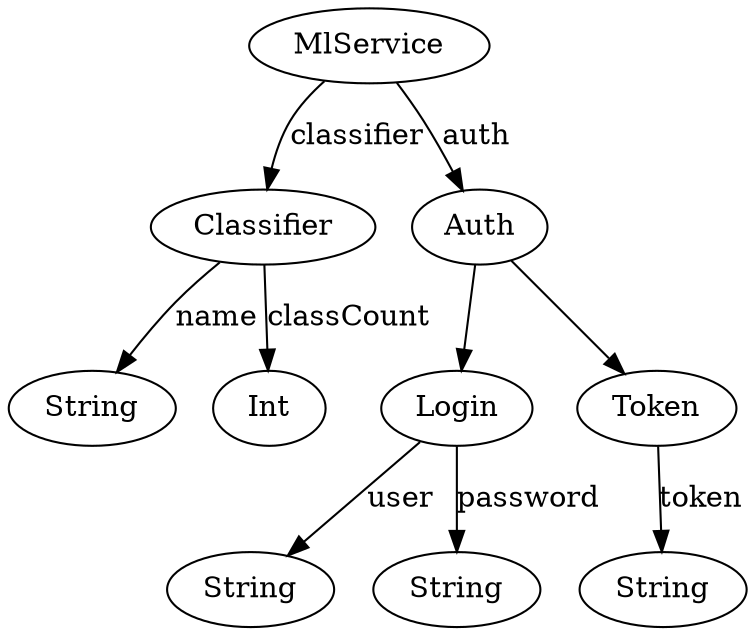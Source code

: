 digraph {
    mlService[label=MlService class="product,disabled"]

    classifier[label=Classifier class="product,disabled"]
    classifier_name[label=String class="disabled"]
    classifier_classCount[label=Int class="disabled"]

    auth[label=Auth class="sum"]

    login[label=Login class="product"]
    login_user[label=String class="disabled"]
    login_password[label=String class="disabled"]

    token[label=Token class="product,disabled"]
    token_token[label=String class="disabled"]

    mlService -> classifier [label=classifier class="disabled"]
    mlService -> auth [label=auth class="disabled"]

    classifier -> classifier_name [label=name class="disabled"]
    classifier -> classifier_classCount [label=classCount class="disabled"]

    token -> token_token [label=token class="disabled"]

    login -> login_user [label=user class="disabled"]
    login -> login_password [label=password class="disabled"]

    auth -> token[class="value,disabled"]
    auth -> login[class="value"]
}
